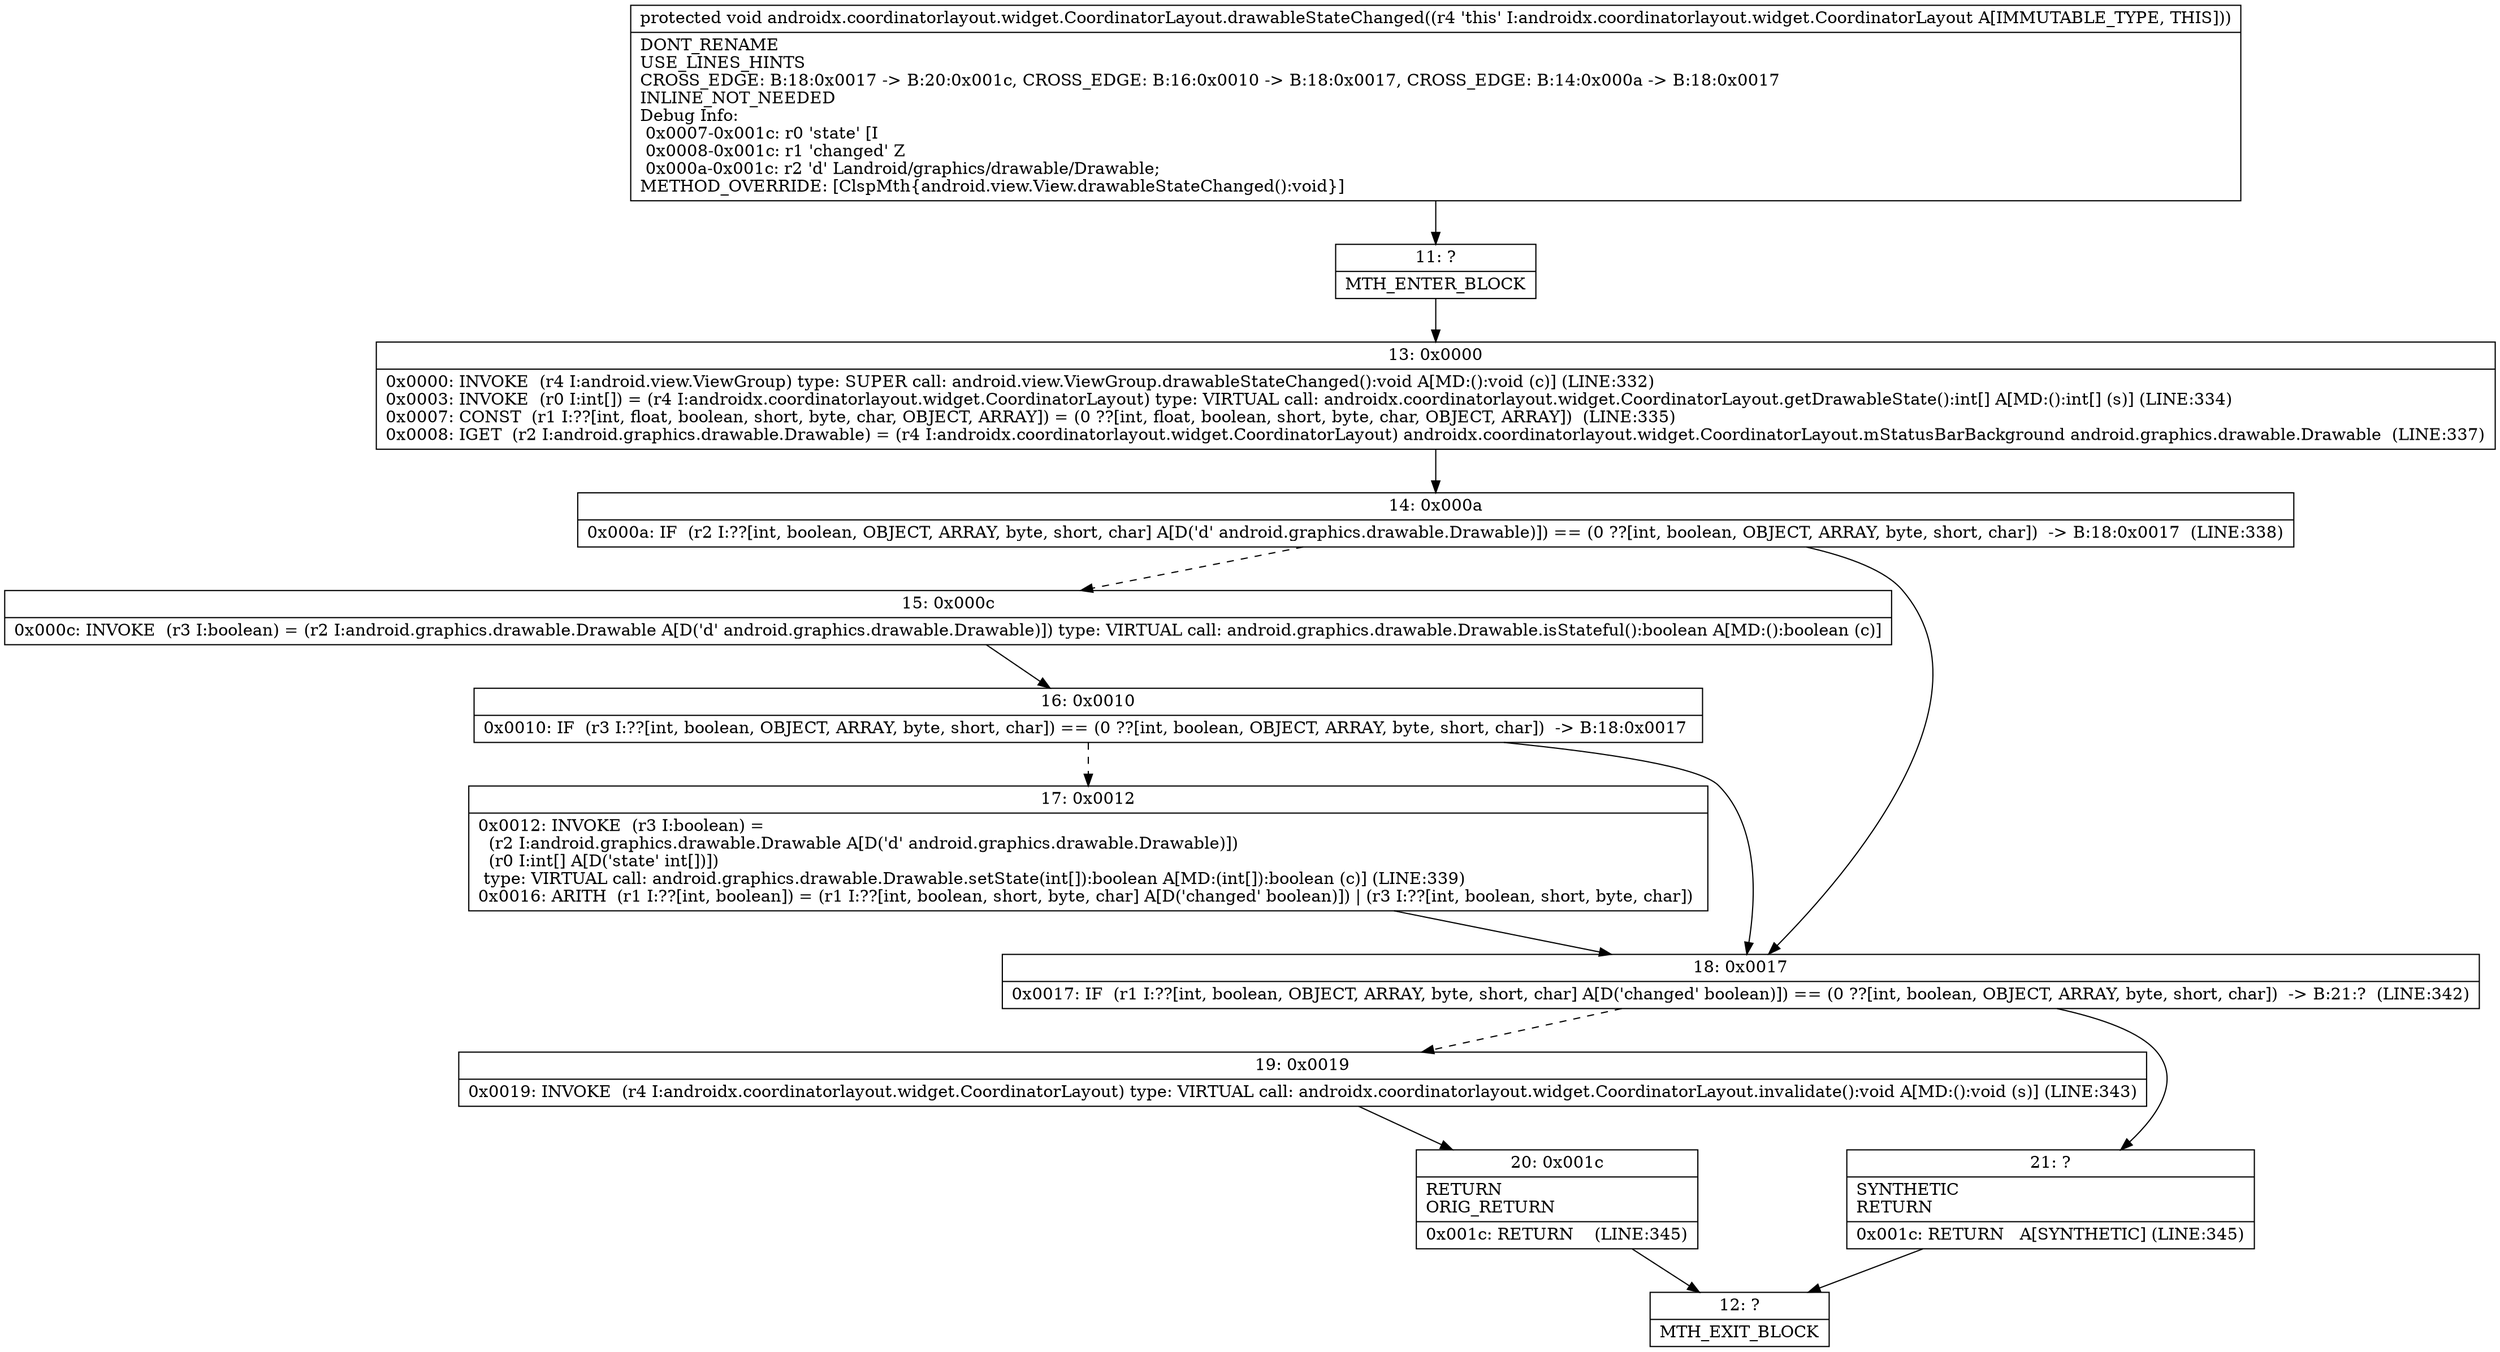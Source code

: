 digraph "CFG forandroidx.coordinatorlayout.widget.CoordinatorLayout.drawableStateChanged()V" {
Node_11 [shape=record,label="{11\:\ ?|MTH_ENTER_BLOCK\l}"];
Node_13 [shape=record,label="{13\:\ 0x0000|0x0000: INVOKE  (r4 I:android.view.ViewGroup) type: SUPER call: android.view.ViewGroup.drawableStateChanged():void A[MD:():void (c)] (LINE:332)\l0x0003: INVOKE  (r0 I:int[]) = (r4 I:androidx.coordinatorlayout.widget.CoordinatorLayout) type: VIRTUAL call: androidx.coordinatorlayout.widget.CoordinatorLayout.getDrawableState():int[] A[MD:():int[] (s)] (LINE:334)\l0x0007: CONST  (r1 I:??[int, float, boolean, short, byte, char, OBJECT, ARRAY]) = (0 ??[int, float, boolean, short, byte, char, OBJECT, ARRAY])  (LINE:335)\l0x0008: IGET  (r2 I:android.graphics.drawable.Drawable) = (r4 I:androidx.coordinatorlayout.widget.CoordinatorLayout) androidx.coordinatorlayout.widget.CoordinatorLayout.mStatusBarBackground android.graphics.drawable.Drawable  (LINE:337)\l}"];
Node_14 [shape=record,label="{14\:\ 0x000a|0x000a: IF  (r2 I:??[int, boolean, OBJECT, ARRAY, byte, short, char] A[D('d' android.graphics.drawable.Drawable)]) == (0 ??[int, boolean, OBJECT, ARRAY, byte, short, char])  \-\> B:18:0x0017  (LINE:338)\l}"];
Node_15 [shape=record,label="{15\:\ 0x000c|0x000c: INVOKE  (r3 I:boolean) = (r2 I:android.graphics.drawable.Drawable A[D('d' android.graphics.drawable.Drawable)]) type: VIRTUAL call: android.graphics.drawable.Drawable.isStateful():boolean A[MD:():boolean (c)]\l}"];
Node_16 [shape=record,label="{16\:\ 0x0010|0x0010: IF  (r3 I:??[int, boolean, OBJECT, ARRAY, byte, short, char]) == (0 ??[int, boolean, OBJECT, ARRAY, byte, short, char])  \-\> B:18:0x0017 \l}"];
Node_17 [shape=record,label="{17\:\ 0x0012|0x0012: INVOKE  (r3 I:boolean) = \l  (r2 I:android.graphics.drawable.Drawable A[D('d' android.graphics.drawable.Drawable)])\l  (r0 I:int[] A[D('state' int[])])\l type: VIRTUAL call: android.graphics.drawable.Drawable.setState(int[]):boolean A[MD:(int[]):boolean (c)] (LINE:339)\l0x0016: ARITH  (r1 I:??[int, boolean]) = (r1 I:??[int, boolean, short, byte, char] A[D('changed' boolean)]) \| (r3 I:??[int, boolean, short, byte, char]) \l}"];
Node_18 [shape=record,label="{18\:\ 0x0017|0x0017: IF  (r1 I:??[int, boolean, OBJECT, ARRAY, byte, short, char] A[D('changed' boolean)]) == (0 ??[int, boolean, OBJECT, ARRAY, byte, short, char])  \-\> B:21:?  (LINE:342)\l}"];
Node_19 [shape=record,label="{19\:\ 0x0019|0x0019: INVOKE  (r4 I:androidx.coordinatorlayout.widget.CoordinatorLayout) type: VIRTUAL call: androidx.coordinatorlayout.widget.CoordinatorLayout.invalidate():void A[MD:():void (s)] (LINE:343)\l}"];
Node_20 [shape=record,label="{20\:\ 0x001c|RETURN\lORIG_RETURN\l|0x001c: RETURN    (LINE:345)\l}"];
Node_12 [shape=record,label="{12\:\ ?|MTH_EXIT_BLOCK\l}"];
Node_21 [shape=record,label="{21\:\ ?|SYNTHETIC\lRETURN\l|0x001c: RETURN   A[SYNTHETIC] (LINE:345)\l}"];
MethodNode[shape=record,label="{protected void androidx.coordinatorlayout.widget.CoordinatorLayout.drawableStateChanged((r4 'this' I:androidx.coordinatorlayout.widget.CoordinatorLayout A[IMMUTABLE_TYPE, THIS]))  | DONT_RENAME\lUSE_LINES_HINTS\lCROSS_EDGE: B:18:0x0017 \-\> B:20:0x001c, CROSS_EDGE: B:16:0x0010 \-\> B:18:0x0017, CROSS_EDGE: B:14:0x000a \-\> B:18:0x0017\lINLINE_NOT_NEEDED\lDebug Info:\l  0x0007\-0x001c: r0 'state' [I\l  0x0008\-0x001c: r1 'changed' Z\l  0x000a\-0x001c: r2 'd' Landroid\/graphics\/drawable\/Drawable;\lMETHOD_OVERRIDE: [ClspMth\{android.view.View.drawableStateChanged():void\}]\l}"];
MethodNode -> Node_11;Node_11 -> Node_13;
Node_13 -> Node_14;
Node_14 -> Node_15[style=dashed];
Node_14 -> Node_18;
Node_15 -> Node_16;
Node_16 -> Node_17[style=dashed];
Node_16 -> Node_18;
Node_17 -> Node_18;
Node_18 -> Node_19[style=dashed];
Node_18 -> Node_21;
Node_19 -> Node_20;
Node_20 -> Node_12;
Node_21 -> Node_12;
}

